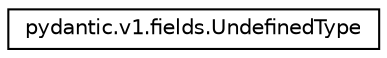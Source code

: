 digraph "Graphical Class Hierarchy"
{
 // LATEX_PDF_SIZE
  edge [fontname="Helvetica",fontsize="10",labelfontname="Helvetica",labelfontsize="10"];
  node [fontname="Helvetica",fontsize="10",shape=record];
  rankdir="LR";
  Node0 [label="pydantic.v1.fields.UndefinedType",height=0.2,width=0.4,color="black", fillcolor="white", style="filled",URL="$classpydantic_1_1v1_1_1fields_1_1UndefinedType.html",tooltip=" "];
}
